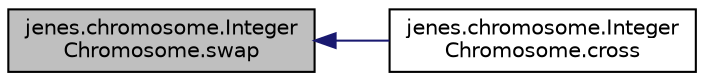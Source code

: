digraph "jenes.chromosome.IntegerChromosome.swap"
{
  edge [fontname="Helvetica",fontsize="10",labelfontname="Helvetica",labelfontsize="10"];
  node [fontname="Helvetica",fontsize="10",shape=record];
  rankdir="LR";
  Node1 [label="jenes.chromosome.Integer\lChromosome.swap",height=0.2,width=0.4,color="black", fillcolor="grey75", style="filled" fontcolor="black"];
  Node1 -> Node2 [dir="back",color="midnightblue",fontsize="10",style="solid",fontname="Helvetica"];
  Node2 [label="jenes.chromosome.Integer\lChromosome.cross",height=0.2,width=0.4,color="black", fillcolor="white", style="filled",URL="$classjenes_1_1chromosome_1_1_integer_chromosome.html#a36acf5fbdfbb8a2718ade474188248d4"];
}
